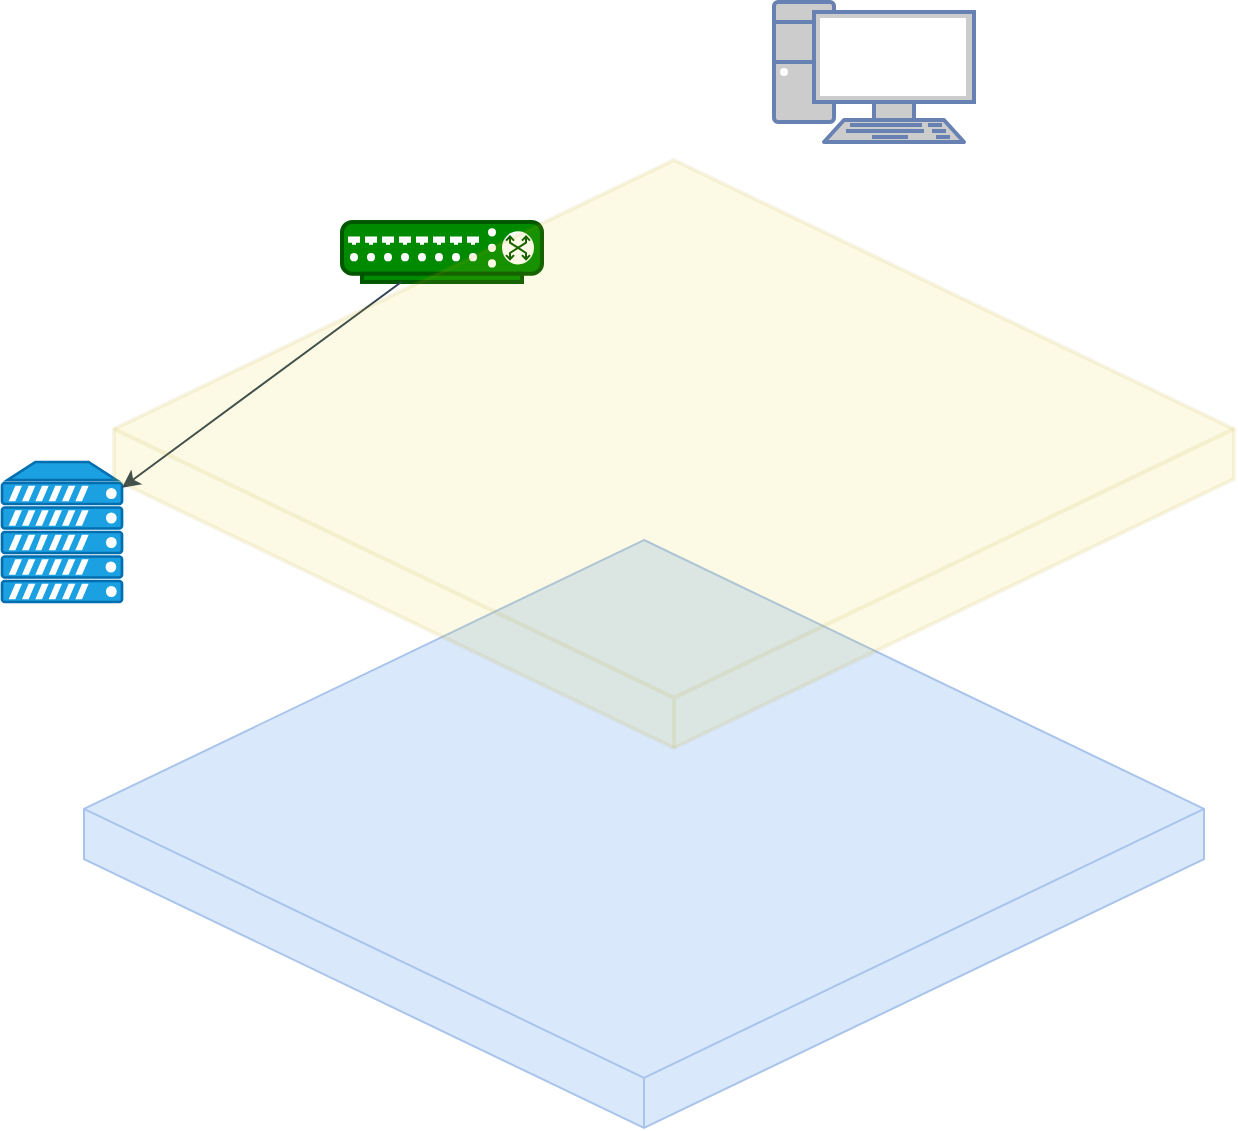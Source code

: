 <mxfile version="20.8.16" type="github">
  <diagram id="QuGgW0h0LbxA8EMJTxq_" name="Page-1">
    <mxGraphModel dx="1160" dy="703" grid="0" gridSize="10" guides="1" tooltips="1" connect="1" arrows="1" fold="1" page="1" pageScale="1" pageWidth="827" pageHeight="1169" background="#FFFFFF" math="0" shadow="0">
      <root>
        <mxCell id="0" />
        <mxCell id="1" parent="0" />
        <mxCell id="wX110ZMbgT9tTP4B3hMa-4" value="" style="verticalAlign=top;verticalLabelPosition=bottom;labelPosition=center;align=center;html=1;outlineConnect=0;fillColor=#008a00;strokeColor=#005700;gradientDirection=north;strokeWidth=2;shape=mxgraph.networks.switch;fontColor=#ffffff;rounded=0;" parent="1" vertex="1">
          <mxGeometry x="270" y="350" width="100" height="30" as="geometry" />
        </mxCell>
        <mxCell id="wX110ZMbgT9tTP4B3hMa-5" value="" style="verticalAlign=top;verticalLabelPosition=bottom;labelPosition=center;align=center;html=1;outlineConnect=0;fillColor=#1ba1e2;gradientDirection=north;strokeWidth=2;shape=mxgraph.networks.server;strokeColor=#006EAF;fontColor=#ffffff;rounded=0;" parent="1" vertex="1">
          <mxGeometry x="100" y="470" width="60" height="70" as="geometry" />
        </mxCell>
        <mxCell id="wX110ZMbgT9tTP4B3hMa-6" value="" style="fontColor=#0066CC;verticalAlign=top;verticalLabelPosition=bottom;labelPosition=center;align=center;html=1;outlineConnect=0;fillColor=#CCCCCC;strokeColor=#6881B3;gradientColor=none;gradientDirection=north;strokeWidth=2;shape=mxgraph.networks.pc;rounded=0;" parent="1" vertex="1">
          <mxGeometry x="486" y="240" width="100" height="70" as="geometry" />
        </mxCell>
        <mxCell id="wX110ZMbgT9tTP4B3hMa-7" value="" style="endArrow=classic;html=1;rounded=0;fillColor=#647687;strokeColor=#314354;" parent="1" source="wX110ZMbgT9tTP4B3hMa-4" target="wX110ZMbgT9tTP4B3hMa-5" edge="1">
          <mxGeometry width="50" height="50" relative="1" as="geometry">
            <mxPoint x="380" y="480" as="sourcePoint" />
            <mxPoint x="430" y="430" as="targetPoint" />
          </mxGeometry>
        </mxCell>
        <mxCell id="w6gNjCNM0jD2FQa_cdgn-4" value="" style="html=1;whiteSpace=wrap;shape=isoCube2;backgroundOutline=1;isoAngle=15;fillColor=#dae8fc;strokeColor=#A9C4EB;" vertex="1" parent="1">
          <mxGeometry x="141" y="509" width="560" height="294" as="geometry" />
        </mxCell>
        <mxCell id="w6gNjCNM0jD2FQa_cdgn-6" value="" style="html=1;whiteSpace=wrap;shape=isoCube2;backgroundOutline=1;isoAngle=15;fillColor=#e3c800;fontColor=#000000;strokeColor=#AB9100;opacity=10;strokeWidth=2;" vertex="1" parent="1">
          <mxGeometry x="156" y="319" width="560" height="294" as="geometry" />
        </mxCell>
      </root>
    </mxGraphModel>
  </diagram>
</mxfile>
